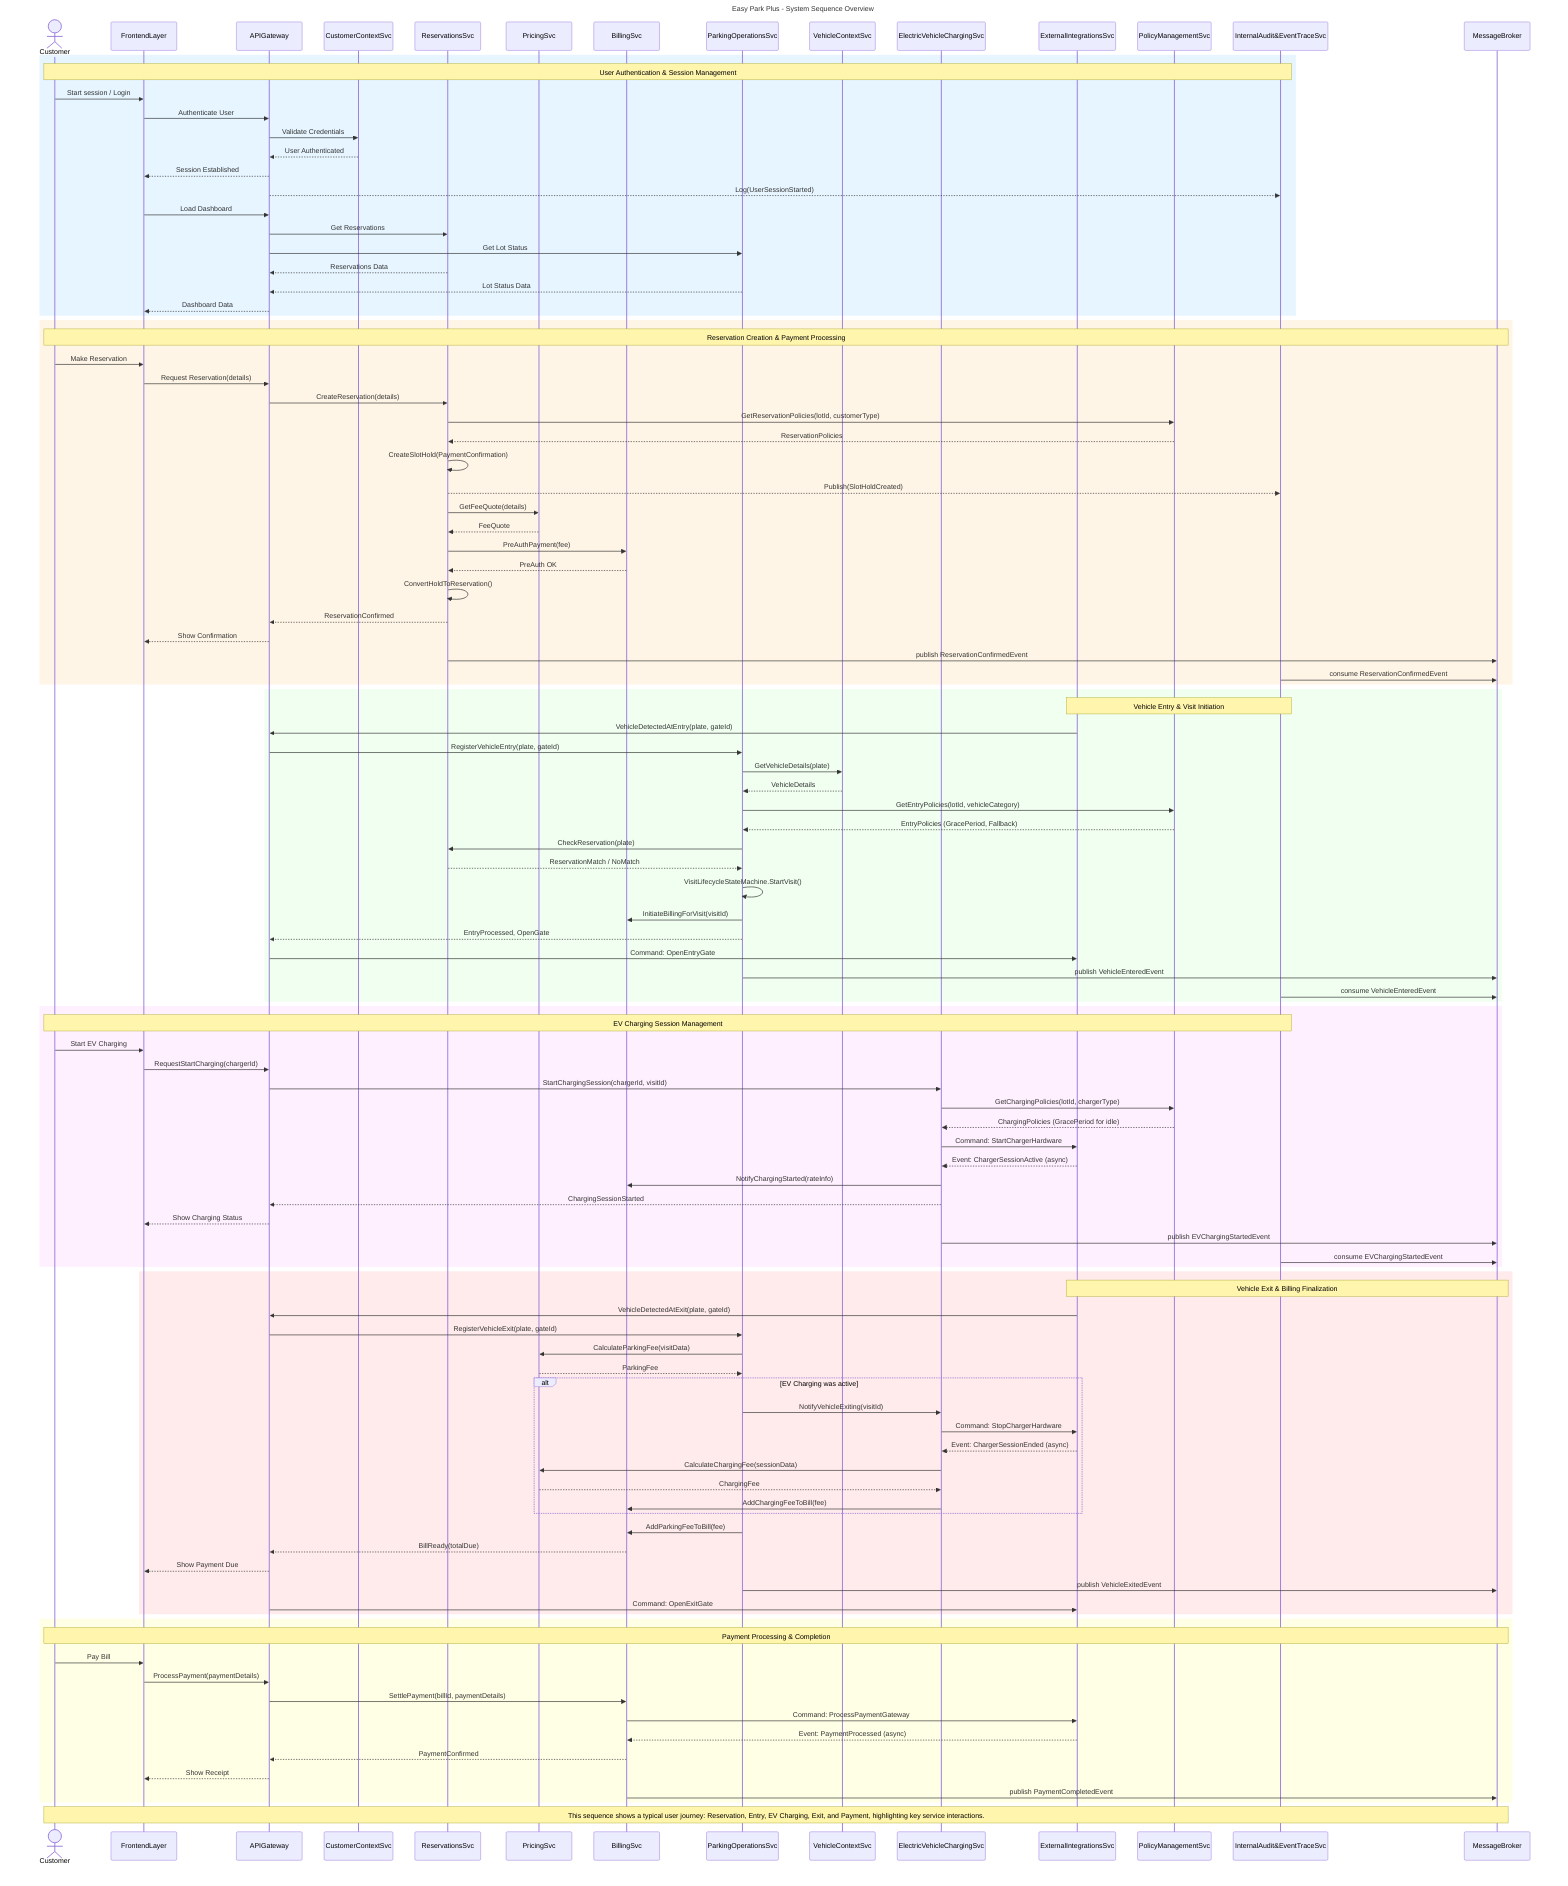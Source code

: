 sequenceDiagram
    title Easy Park Plus - System Sequence Overview

    actor Customer
    participant FL as FrontendLayer
    participant GW as APIGateway
    participant CCSvc as CustomerContextSvc
    participant RSSvc as ReservationsSvc
    participant PSvc as PricingSvc
    participant BSvc as BillingSvc
    participant POSvc as ParkingOperationsSvc
    participant VCSvc as VehicleContextSvc
    participant ECSvc as ElectricVehicleChargingSvc
    participant EISvc as ExternalIntegrationsSvc
    participant PolMSvc as PolicyManagementSvc
    participant IAETSvc as InternalAudit&EventTraceSvc
    participant MB as MessageBroker

    %% User Authentication and Dashboard Load
    rect rgb(230, 245, 255)
    Note over Customer, IAETSvc: User Authentication & Session Management
    Customer->>FL: Start session / Login
    FL->>GW: Authenticate User
    GW->>CCSvc: Validate Credentials
    CCSvc-->>GW: User Authenticated
    GW-->>FL: Session Established
    GW-->>IAETSvc: Log(UserSessionStarted)
    
    FL->>GW: Load Dashboard
    GW->>RSSvc: Get Reservations
    GW->>POSvc: Get Lot Status
    RSSvc-->>GW: Reservations Data
    POSvc-->>GW: Lot Status Data
    GW-->>FL: Dashboard Data
    end

    %% Make Reservation (with SlotHold)
    rect rgb(255, 245, 230)
    Note over Customer, MB: Reservation Creation & Payment Processing
    Customer->>FL: Make Reservation
    FL->>GW: Request Reservation(details)
    GW->>RSSvc: CreateReservation(details)
    RSSvc->>PolMSvc: GetReservationPolicies(lotId, customerType)
    PolMSvc-->>RSSvc: ReservationPolicies
    RSSvc->>RSSvc: CreateSlotHold(PaymentConfirmation)
    RSSvc-->>IAETSvc: Publish(SlotHoldCreated)
    RSSvc->>PSvc: GetFeeQuote(details)
    PSvc-->>RSSvc: FeeQuote
    RSSvc->>BSvc: PreAuthPayment(fee)
    BSvc-->>RSSvc: PreAuth OK
    RSSvc->>RSSvc: ConvertHoldToReservation()
    RSSvc-->>GW: ReservationConfirmed
    GW-->>FL: Show Confirmation
    RSSvc->>MB: publish ReservationConfirmedEvent
    IAETSvc->>MB: consume ReservationConfirmedEvent
    end

    %% Vehicle Entry (ANPR based with VisitLifecycleStateMachine)
    rect rgb(240, 255, 240)
    Note over EISvc, IAETSvc: Vehicle Entry & Visit Initiation
    EISvc->>GW: VehicleDetectedAtEntry(plate, gateId)
    GW->>POSvc: RegisterVehicleEntry(plate, gateId)
    POSvc->>VCSvc: GetVehicleDetails(plate)
    VCSvc-->>POSvc: VehicleDetails
    POSvc->>PolMSvc: GetEntryPolicies(lotId, vehicleCategory)
    PolMSvc-->>POSvc: EntryPolicies (GracePeriod, Fallback)
    POSvc->>RSSvc: CheckReservation(plate)
    RSSvc-->>POSvc: ReservationMatch / NoMatch
    POSvc->>POSvc: VisitLifecycleStateMachine.StartVisit()
    POSvc->>BSvc: InitiateBillingForVisit(visitId)
    POSvc-->>GW: EntryProcessed, OpenGate
    GW->>EISvc: Command: OpenEntryGate
    POSvc->>MB: publish VehicleEnteredEvent
    IAETSvc->>MB: consume VehicleEnteredEvent
    end

    %% Start EV Charging (with Policy Application)
    rect rgb(255, 240, 255)
    Note over Customer, IAETSvc: EV Charging Session Management
    Customer->>FL: Start EV Charging
    FL->>GW: RequestStartCharging(chargerId)
    GW->>ECSvc: StartChargingSession(chargerId, visitId)
    ECSvc->>PolMSvc: GetChargingPolicies(lotId, chargerType)
    PolMSvc-->>ECSvc: ChargingPolicies (GracePeriod for idle)
    ECSvc->>EISvc: Command: StartChargerHardware
    EISvc-->>ECSvc: Event: ChargerSessionActive (async)
    ECSvc->>BSvc: NotifyChargingStarted(rateInfo)
    ECSvc-->>GW: ChargingSessionStarted
    GW-->>FL: Show Charging Status
    ECSvc->>MB: publish EVChargingStartedEvent
    IAETSvc->>MB: consume EVChargingStartedEvent
    end

    %% Vehicle Exit (ANPR based)
    rect rgb(255, 235, 235)
    Note over EISvc, MB: Vehicle Exit & Billing Finalization
    EISvc->>GW: VehicleDetectedAtExit(plate, gateId)
    GW->>POSvc: RegisterVehicleExit(plate, gateId)
    POSvc->>PSvc: CalculateParkingFee(visitData)
    PSvc-->>POSvc: ParkingFee
    alt EV Charging was active
        POSvc->>ECSvc: NotifyVehicleExiting(visitId)
        ECSvc->>EISvc: Command: StopChargerHardware
        EISvc-->>ECSvc: Event: ChargerSessionEnded (async)
        ECSvc->>PSvc: CalculateChargingFee(sessionData)
        PSvc-->>ECSvc: ChargingFee
        ECSvc->>BSvc: AddChargingFeeToBill(fee)
    end
    POSvc->>BSvc: AddParkingFeeToBill(fee)
    BSvc-->>GW: BillReady(totalDue)
    GW-->>FL: Show Payment Due
    POSvc->>MB: publish VehicleExitedEvent
    GW->>EISvc: Command: OpenExitGate
    end

    %% Pay Bill
    rect rgb(255, 255, 230)
    Note over Customer, MB: Payment Processing & Completion
    Customer->>FL: Pay Bill
    FL->>GW: ProcessPayment(paymentDetails)
    GW->>BSvc: SettlePayment(billId, paymentDetails)
    BSvc->>EISvc: Command: ProcessPaymentGateway
    EISvc-->>BSvc: Event: PaymentProcessed (async)
    BSvc-->>GW: PaymentConfirmed
    GW-->>FL: Show Receipt
    BSvc->>MB: publish PaymentCompletedEvent
    end

    Note over Customer, MB: This sequence shows a typical user journey: Reservation, Entry, EV Charging, Exit, and Payment, highlighting key service interactions.